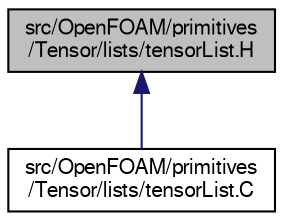 digraph "src/OpenFOAM/primitives/Tensor/lists/tensorList.H"
{
  bgcolor="transparent";
  edge [fontname="FreeSans",fontsize="10",labelfontname="FreeSans",labelfontsize="10"];
  node [fontname="FreeSans",fontsize="10",shape=record];
  Node65 [label="src/OpenFOAM/primitives\l/Tensor/lists/tensorList.H",height=0.2,width=0.4,color="black", fillcolor="grey75", style="filled", fontcolor="black"];
  Node65 -> Node66 [dir="back",color="midnightblue",fontsize="10",style="solid",fontname="FreeSans"];
  Node66 [label="src/OpenFOAM/primitives\l/Tensor/lists/tensorList.C",height=0.2,width=0.4,color="black",URL="$a12746.html",tooltip="Specialisation of List<T> for tensor. "];
}
